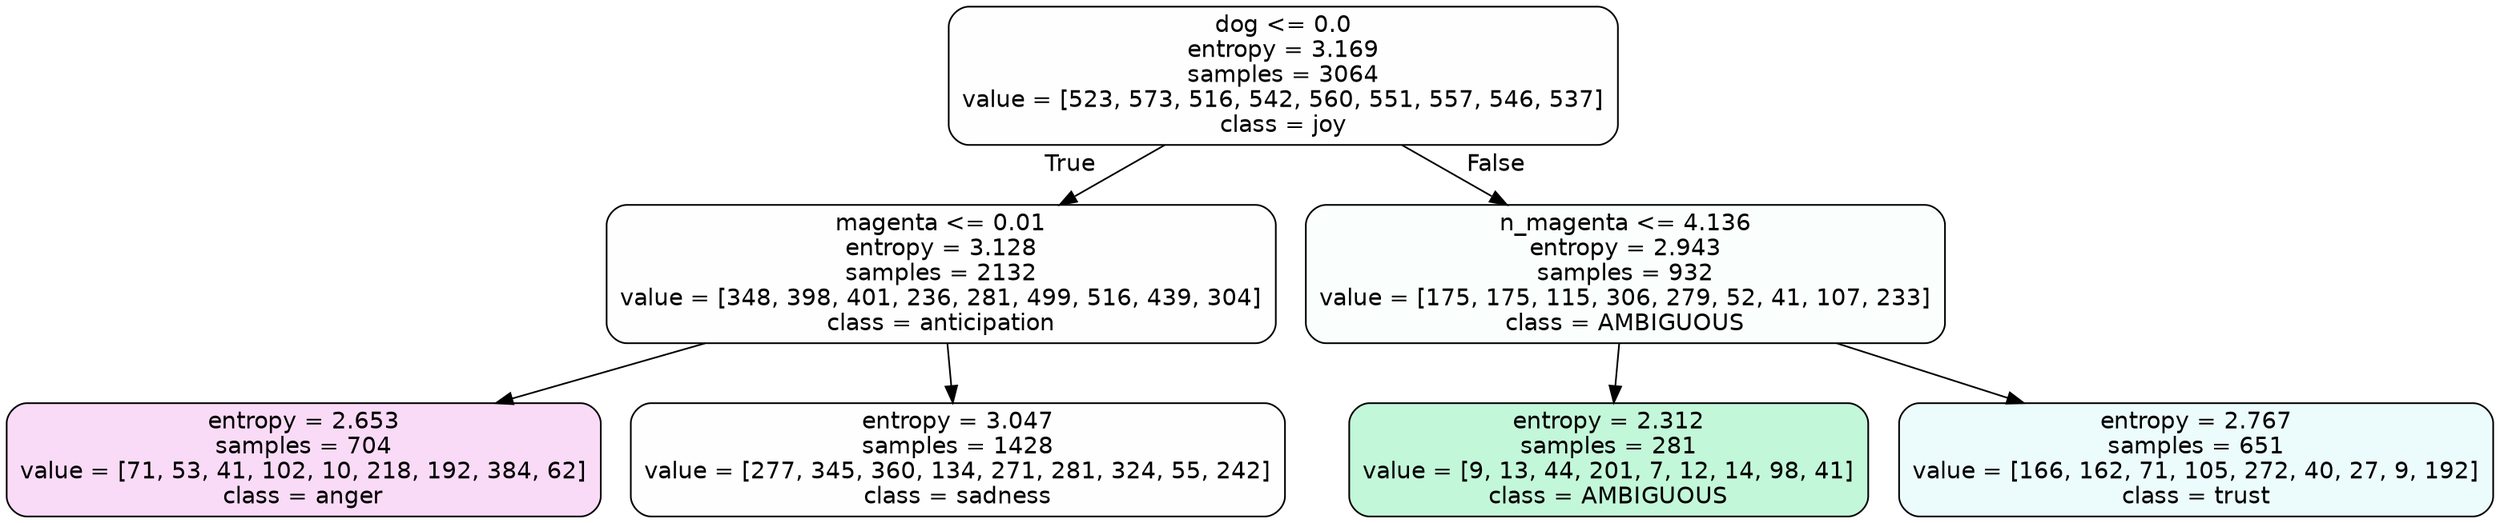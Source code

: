 digraph Tree {
node [shape=box, style="filled, rounded", color="black", fontname=helvetica] ;
edge [fontname=helvetica] ;
0 [label="dog <= 0.0\nentropy = 3.169\nsamples = 3064\nvalue = [523, 573, 516, 542, 560, 551, 557, 546, 537]\nclass = joy", fillcolor="#d7e53901"] ;
1 [label="magenta <= 0.01\nentropy = 3.128\nsamples = 2132\nvalue = [348, 398, 401, 236, 281, 499, 516, 439, 304]\nclass = anticipation", fillcolor="#8139e501"] ;
0 -> 1 [labeldistance=2.5, labelangle=45, headlabel="True"] ;
2 [label="entropy = 2.653\nsamples = 704\nvalue = [71, 53, 41, 102, 10, 218, 192, 384, 62]\nclass = anger", fillcolor="#e539d72e"] ;
1 -> 2 ;
3 [label="entropy = 3.047\nsamples = 1428\nvalue = [277, 345, 360, 134, 271, 281, 324, 55, 242]\nclass = sadness", fillcolor="#64e53902"] ;
1 -> 3 ;
4 [label="n_magenta <= 4.136\nentropy = 2.943\nsamples = 932\nvalue = [175, 175, 115, 306, 279, 52, 41, 107, 233]\nclass = AMBIGUOUS", fillcolor="#39e58106"] ;
0 -> 4 [labeldistance=2.5, labelangle=-45, headlabel="False"] ;
5 [label="entropy = 2.312\nsamples = 281\nvalue = [9, 13, 44, 201, 7, 12, 14, 98, 41]\nclass = AMBIGUOUS", fillcolor="#39e5814d"] ;
4 -> 5 ;
6 [label="entropy = 2.767\nsamples = 651\nvalue = [166, 162, 71, 105, 272, 40, 27, 9, 192]\nclass = trust", fillcolor="#39d7e518"] ;
4 -> 6 ;
}